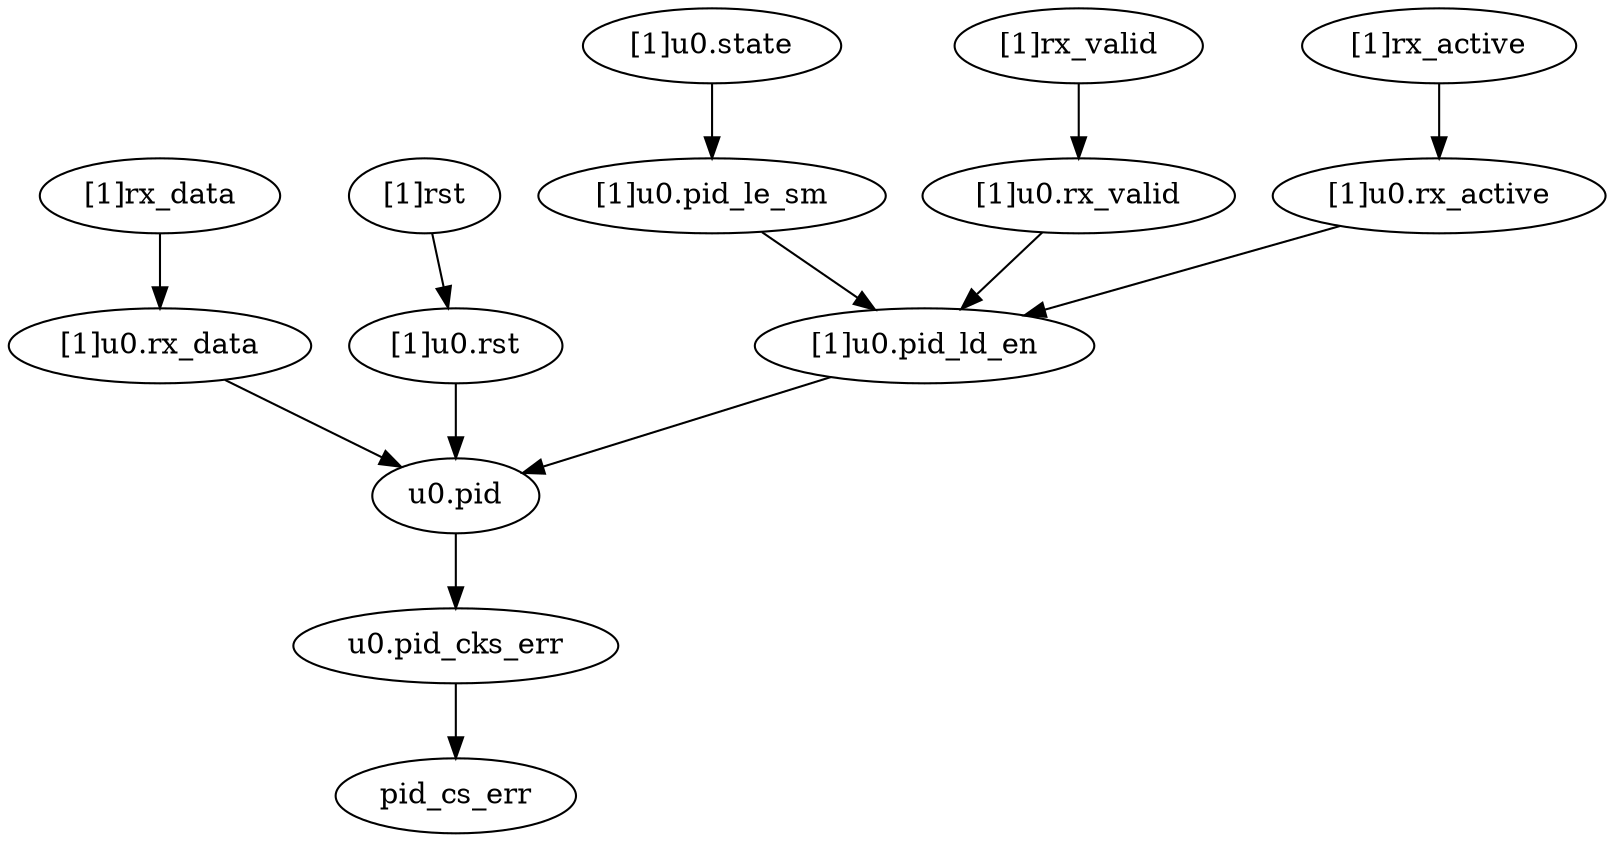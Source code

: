 strict digraph "" {
	"[1]u0.rx_active"	 [complexity=8,
		importance=0.00994543873675,
		rank=0.00124317984209];
	"[1]u0.pid_ld_en"	 [complexity=4,
		importance=0.00828736765646,
		rank=0.00207184191411];
	"[1]u0.rx_active" -> "[1]u0.pid_ld_en";
	"[1]u0.rx_data"	 [complexity=5,
		importance=0.00814791166471,
		rank=0.00162958233294];
	"u0.pid"	 [complexity=3,
		importance=0.0061582388182,
		rank=0.00205274627273];
	"[1]u0.rx_data" -> "u0.pid";
	"[1]rst"	 [complexity=4,
		importance=0.0150246832256,
		rank=0.0037561708064];
	"[1]u0.rst"	 [complexity=4,
		importance=0.0136982139115,
		rank=0.00342455347788];
	"[1]rst" -> "[1]u0.rst";
	"[1]u0.state"	 [complexity=9,
		importance=0.0139416223819,
		rank=0.00154906915355];
	"[1]u0.pid_le_sm"	 [complexity=8,
		importance=0.00973091466076,
		rank=0.00121636433259];
	"[1]u0.state" -> "[1]u0.pid_le_sm";
	"[1]rx_valid"	 [complexity=8,
		importance=0.011603509817,
		rank=0.00145043872713];
	"[1]u0.rx_valid"	 [complexity=8,
		importance=0.010277040503,
		rank=0.00128463006287];
	"[1]rx_valid" -> "[1]u0.rx_valid";
	"[1]u0.rst" -> "u0.pid";
	"[1]rx_data"	 [complexity=5,
		importance=0.00947438097879,
		rank=0.00189487619576];
	"[1]rx_data" -> "[1]u0.rx_data";
	pid_cs_err	 [complexity=0,
		importance=0.00202758706881,
		rank=0.0];
	"[1]u0.pid_le_sm" -> "[1]u0.pid_ld_en";
	"[1]u0.pid_ld_en" -> "u0.pid";
	"u0.pid_cks_err"	 [complexity=0,
		importance=0.00342983434587,
		rank=0.0];
	"u0.pid" -> "u0.pid_cks_err";
	"[1]u0.rx_valid" -> "[1]u0.pid_ld_en";
	"u0.pid_cks_err" -> pid_cs_err;
	"[1]rx_active"	 [complexity=8,
		importance=0.0112719080508,
		rank=0.00140898850635];
	"[1]rx_active" -> "[1]u0.rx_active";
}
